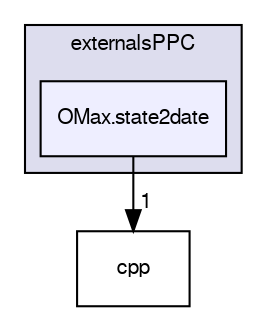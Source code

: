digraph G {
  bgcolor=transparent;
  compound=true
  node [ fontsize="10", fontname="FreeSans"];
  edge [ labelfontsize="10", labelfontname="FreeSans"];
  subgraph clusterdir_1b9e43ffd41b47e2a62c03d2db4f81db {
    graph [ bgcolor="#ddddee", pencolor="black", label="externalsPPC" fontname="FreeSans", fontsize="10", URL="dir_1b9e43ffd41b47e2a62c03d2db4f81db.html"]
  dir_058f765714a04fd72ff70625b6a83d1e [shape=box, label="OMax.state2date", style="filled", fillcolor="#eeeeff", pencolor="black", URL="dir_058f765714a04fd72ff70625b6a83d1e.html"];
  }
  dir_bc5a9248bf4fe98448844334faba2c26 [shape=box label="cpp" URL="dir_bc5a9248bf4fe98448844334faba2c26.html"];
  dir_058f765714a04fd72ff70625b6a83d1e->dir_bc5a9248bf4fe98448844334faba2c26 [headlabel="1", labeldistance=1.5 headhref="dir_000023_000024.html"];
}
